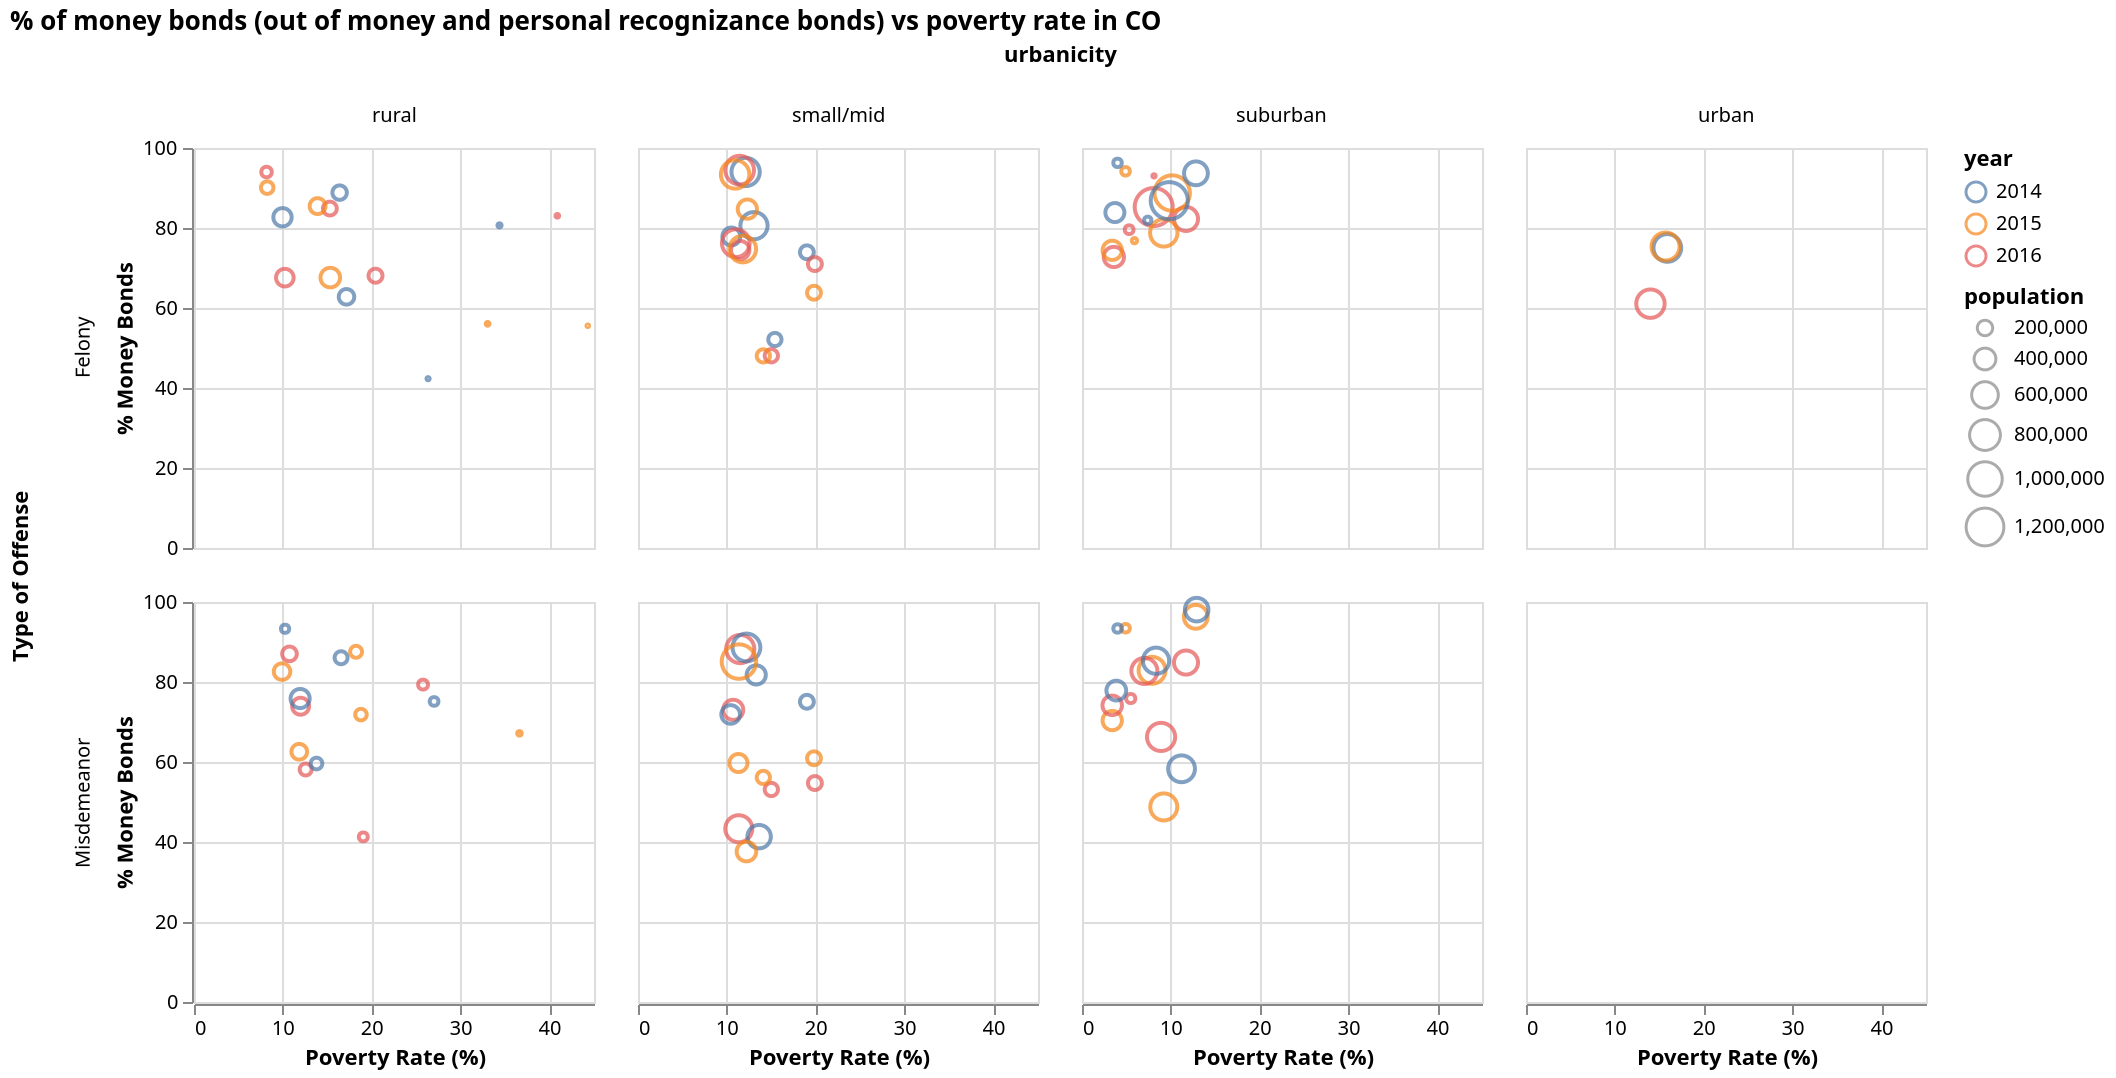 {
  "autosize": {
    "resize": true,
    "type": "fit"
  },
  "mark": "point",
  "data": {
    "values": [
      {
        "off_type": "Misdemeanor",
        "urbanicity": "small/mid",
        "year": 2016,
        "total_pop": 672453,
        "money_bond_rate": 88.24302134646962,
        "povertyR": 11.5
      },
      {
        "off_type": "Misdemeanor",
        "urbanicity": "small/mid",
        "year": 2016,
        "total_pop": 617222,
        "money_bond_rate": 43.31783352952141,
        "povertyR": 11.33822352411288
      },
      {
        "off_type": "Misdemeanor",
        "urbanicity": "small/mid",
        "year": 2016,
        "total_pop": 148116,
        "money_bond_rate": 53.126044801069874,
        "povertyR": 15
      },
      {
        "off_type": "Misdemeanor",
        "urbanicity": "small/mid",
        "year": 2016,
        "total_pop": 163043,
        "money_bond_rate": 54.738655944859275,
        "povertyR": 19.9
      },
      {
        "off_type": "Misdemeanor",
        "urbanicity": "small/mid",
        "year": 2016,
        "total_pop": 341345,
        "money_bond_rate": 73.04135494335729,
        "povertyR": 10.710969546939314
      },
      {
        "off_type": "Misdemeanor",
        "urbanicity": "rural",
        "year": 2016,
        "total_pop": 242521,
        "money_bond_rate": 73.94711020554428,
        "povertyR": 11.99057318747655
      },
      {
        "off_type": "Misdemeanor",
        "urbanicity": "rural",
        "year": 2016,
        "total_pop": 66396,
        "money_bond_rate": 41.2756548723973,
        "povertyR": 19.044960539791553
      },
      {
        "off_type": "Misdemeanor",
        "urbanicity": "rural",
        "year": 2016,
        "total_pop": 120318,
        "money_bond_rate": 58.12454802575279,
        "povertyR": 12.55877840389634
      },
      {
        "off_type": "Misdemeanor",
        "urbanicity": "rural",
        "year": 2016,
        "total_pop": 180230,
        "money_bond_rate": 87.0307021493391,
        "povertyR": 10.741742218276647
      },
      {
        "off_type": "Misdemeanor",
        "urbanicity": "rural",
        "year": 2016,
        "total_pop": 81590,
        "money_bond_rate": 79.34768674041433,
        "povertyR": 25.76580095599951
      },
      {
        "off_type": "Misdemeanor",
        "urbanicity": "suburban",
        "year": 2015,
        "total_pop": 61706,
        "money_bond_rate": 93.43696027633851,
        "povertyR": 4.9
      },
      {
        "off_type": "Misdemeanor",
        "urbanicity": "suburban",
        "year": 2015,
        "total_pop": 613727,
        "money_bond_rate": 82.91803777665872,
        "povertyR": 7.882627129000354
      },
      {
        "off_type": "Misdemeanor",
        "urbanicity": "suburban",
        "year": 2015,
        "total_pop": 617385,
        "money_bond_rate": 48.76860266034505,
        "povertyR": 9.2
      },
      {
        "off_type": "Misdemeanor",
        "urbanicity": "suburban",
        "year": 2015,
        "total_pop": 314250,
        "money_bond_rate": 70.36474164133737,
        "povertyR": 3.4000000000000004
      },
      {
        "off_type": "Misdemeanor",
        "urbanicity": "suburban",
        "year": 2015,
        "total_pop": 479488,
        "money_bond_rate": 96.30074465529667,
        "povertyR": 12.8
      },
      {
        "off_type": "Felony",
        "urbanicity": "urban",
        "year": 2014,
        "total_pop": 648049,
        "money_bond_rate": 75.01965408805032,
        "povertyR": 15.9
      },
      {
        "off_type": "Misdemeanor",
        "urbanicity": "suburban",
        "year": 2016,
        "total_pop": 489822,
        "money_bond_rate": 84.8625,
        "povertyR": 11.7
      },
      {
        "off_type": "Misdemeanor",
        "urbanicity": "suburban",
        "year": 2016,
        "total_pop": 70587,
        "money_bond_rate": 75.86784227057306,
        "povertyR": 5.4804893252298585
      },
      {
        "off_type": "Misdemeanor",
        "urbanicity": "suburban",
        "year": 2016,
        "total_pop": 321484,
        "money_bond_rate": 74.162048033782,
        "povertyR": 3.3999999999999995
      },
      {
        "off_type": "Misdemeanor",
        "urbanicity": "suburban",
        "year": 2016,
        "total_pop": 670102,
        "money_bond_rate": 66.27021392396858,
        "povertyR": 8.89506672118573
      },
      {
        "off_type": "Misdemeanor",
        "urbanicity": "suburban",
        "year": 2016,
        "total_pop": 573598,
        "money_bond_rate": 82.75659771429562,
        "povertyR": 7.017706303020582
      },
      {
        "off_type": "Felony",
        "urbanicity": "small/mid",
        "year": 2014,
        "total_pop": 625608,
        "money_bond_rate": 80.58159254418855,
        "povertyR": 13.047558375212594
      },
      {
        "off_type": "Felony",
        "urbanicity": "small/mid",
        "year": 2014,
        "total_pop": 269804,
        "money_bond_rate": 77.882797731569,
        "povertyR": 10.5
      },
      {
        "off_type": "Felony",
        "urbanicity": "small/mid",
        "year": 2014,
        "total_pop": 147250,
        "money_bond_rate": 52.124833997343956,
        "povertyR": 15.4
      },
      {
        "off_type": "Felony",
        "urbanicity": "small/mid",
        "year": 2014,
        "total_pop": 677296,
        "money_bond_rate": 94.00688351967099,
        "povertyR": 12.106912634948383
      },
      {
        "off_type": "Felony",
        "urbanicity": "small/mid",
        "year": 2014,
        "total_pop": 161070,
        "money_bond_rate": 73.92953929539296,
        "povertyR": 19
      },
      {
        "off_type": "Felony",
        "urbanicity": "rural",
        "year": 2014,
        "total_pop": 14589,
        "money_bond_rate": 80.66021989526,
        "povertyR": 34.36999794365617
      },
      {
        "off_type": "Felony",
        "urbanicity": "rural",
        "year": 2014,
        "total_pop": 203214,
        "money_bond_rate": 62.79527645664383,
        "povertyR": 17.155876071530503
      },
      {
        "off_type": "Felony",
        "urbanicity": "rural",
        "year": 2014,
        "total_pop": 176062,
        "money_bond_rate": 88.84305101299363,
        "povertyR": 16.382415853506153
      },
      {
        "off_type": "Felony",
        "urbanicity": "rural",
        "year": 2014,
        "total_pop": 8265,
        "money_bond_rate": 42.327586206896555,
        "povertyR": 26.333333333333332
      },
      {
        "off_type": "Felony",
        "urbanicity": "rural",
        "year": 2014,
        "total_pop": 283090,
        "money_bond_rate": 82.68336128819632,
        "povertyR": 9.956916881557103
      },
      {
        "off_type": "Misdemeanor",
        "urbanicity": "rural",
        "year": 2014,
        "total_pop": 308686,
        "money_bond_rate": 75.87108922547256,
        "povertyR": 11.940037773012058
      },
      {
        "off_type": "Misdemeanor",
        "urbanicity": "rural",
        "year": 2014,
        "total_pop": 114007,
        "money_bond_rate": 59.61732842928953,
        "povertyR": 13.782830878805687
      },
      {
        "off_type": "Misdemeanor",
        "urbanicity": "rural",
        "year": 2014,
        "total_pop": 63692,
        "money_bond_rate": 75.14055415219872,
        "povertyR": 27.00985210073479
      },
      {
        "off_type": "Misdemeanor",
        "urbanicity": "rural",
        "year": 2014,
        "total_pop": 141861,
        "money_bond_rate": 86.06813312410486,
        "povertyR": 16.54733859200203
      },
      {
        "off_type": "Misdemeanor",
        "urbanicity": "rural",
        "year": 2014,
        "total_pop": 56974,
        "money_bond_rate": 93.30485102387263,
        "povertyR": 10.243486502615227
      },
      {
        "off_type": "Misdemeanor",
        "urbanicity": "small/mid",
        "year": 2014,
        "total_pop": 293155,
        "money_bond_rate": 71.88652223564492,
        "povertyR": 10.420345892104859
      },
      {
        "off_type": "Misdemeanor",
        "urbanicity": "small/mid",
        "year": 2014,
        "total_pop": 161070,
        "money_bond_rate": 75.05973715651135,
        "povertyR": 19
      },
      {
        "off_type": "Misdemeanor",
        "urbanicity": "small/mid",
        "year": 2014,
        "total_pop": 309749,
        "money_bond_rate": 81.76647708263633,
        "povertyR": 13.3
      },
      {
        "off_type": "Misdemeanor",
        "urbanicity": "small/mid",
        "year": 2014,
        "total_pop": 653945,
        "money_bond_rate": 88.63194046937608,
        "povertyR": 12.2
      },
      {
        "off_type": "Misdemeanor",
        "urbanicity": "small/mid",
        "year": 2014,
        "total_pop": 463109,
        "money_bond_rate": 41.33705253878931,
        "povertyR": 13.626695227257514
      },
      {
        "off_type": "Felony",
        "urbanicity": "suburban",
        "year": 2016,
        "total_pop": 64796,
        "money_bond_rate": 79.57957957957959,
        "povertyR": 5.3
      },
      {
        "off_type": "Felony",
        "urbanicity": "suburban",
        "year": 2016,
        "total_pop": 9233,
        "money_bond_rate": 93.02325581395348,
        "povertyR": 8.1
      },
      {
        "off_type": "Felony",
        "urbanicity": "suburban",
        "year": 2016,
        "total_pop": 346037,
        "money_bond_rate": 72.75773308014554,
        "povertyR": 3.584482584232321
      },
      {
        "off_type": "Felony",
        "urbanicity": "suburban",
        "year": 2016,
        "total_pop": 489822,
        "money_bond_rate": 82.2636815920398,
        "povertyR": 11.7
      },
      {
        "off_type": "Felony",
        "urbanicity": "suburban",
        "year": 2016,
        "total_pop": 1215705,
        "money_bond_rate": 85.24289793052584,
        "povertyR": 8.067147457648032
      },
      {
        "off_type": "Felony",
        "urbanicity": "suburban",
        "year": 2015,
        "total_pop": 23998,
        "money_bond_rate": 76.82926829268293,
        "povertyR": 5.9
      },
      {
        "off_type": "Felony",
        "urbanicity": "suburban",
        "year": 2015,
        "total_pop": 61706,
        "money_bond_rate": 94.17808219178082,
        "povertyR": 4.9
      },
      {
        "off_type": "Felony",
        "urbanicity": "suburban",
        "year": 2015,
        "total_pop": 633749,
        "money_bond_rate": 78.77845458247164,
        "povertyR": 9.2
      },
      {
        "off_type": "Felony",
        "urbanicity": "suburban",
        "year": 2015,
        "total_pop": 314250,
        "money_bond_rate": 74.41558441558442,
        "povertyR": 3.4000000000000004
      },
      {
        "off_type": "Felony",
        "urbanicity": "suburban",
        "year": 2015,
        "total_pop": 1052853,
        "money_bond_rate": 88.74130965830591,
        "povertyR": 10.146801595284433
      },
      {
        "off_type": "Felony",
        "urbanicity": "small/mid",
        "year": 2016,
        "total_pop": 284382,
        "money_bond_rate": 74.4672454617206,
        "povertyR": 11.5
      },
      {
        "off_type": "Felony",
        "urbanicity": "small/mid",
        "year": 2016,
        "total_pop": 650808,
        "money_bond_rate": 76.19853042131449,
        "povertyR": 11.00457031874224
      },
      {
        "off_type": "Felony",
        "urbanicity": "small/mid",
        "year": 2016,
        "total_pop": 163043,
        "money_bond_rate": 70.98056537102474,
        "povertyR": 19.9
      },
      {
        "off_type": "Felony",
        "urbanicity": "small/mid",
        "year": 2016,
        "total_pop": 148116,
        "money_bond_rate": 48.06629834254144,
        "povertyR": 15
      },
      {
        "off_type": "Felony",
        "urbanicity": "small/mid",
        "year": 2016,
        "total_pop": 695830,
        "money_bond_rate": 94.4651987379978,
        "povertyR": 11.432808300878088
      },
      {
        "off_type": "Felony",
        "urbanicity": "rural",
        "year": 2016,
        "total_pop": 261587,
        "money_bond_rate": 67.58647809400738,
        "povertyR": 10.21849021549236
      },
      {
        "off_type": "Felony",
        "urbanicity": "rural",
        "year": 2016,
        "total_pop": 92212,
        "money_bond_rate": 93.98771837205503,
        "povertyR": 8.159926039994797
      },
      {
        "off_type": "Felony",
        "urbanicity": "rural",
        "year": 2016,
        "total_pop": 11490,
        "money_bond_rate": 83.0476888664715,
        "povertyR": 40.87095735422106
      },
      {
        "off_type": "Felony",
        "urbanicity": "rural",
        "year": 2016,
        "total_pop": 160808,
        "money_bond_rate": 84.86319912743207,
        "povertyR": 15.285694741555146
      },
      {
        "off_type": "Felony",
        "urbanicity": "rural",
        "year": 2016,
        "total_pop": 164958,
        "money_bond_rate": 68.07438071987046,
        "povertyR": 20.420964124201312
      },
      {
        "off_type": "Felony",
        "urbanicity": "small/mid",
        "year": 2015,
        "total_pop": 599257,
        "money_bond_rate": 74.7350953629814,
        "povertyR": 11.786111468034584
      },
      {
        "off_type": "Felony",
        "urbanicity": "small/mid",
        "year": 2015,
        "total_pop": 312505,
        "money_bond_rate": 84.71933471933471,
        "povertyR": 12.3
      },
      {
        "off_type": "Felony",
        "urbanicity": "small/mid",
        "year": 2015,
        "total_pop": 161419,
        "money_bond_rate": 63.816091954022994,
        "povertyR": 19.8
      },
      {
        "off_type": "Felony",
        "urbanicity": "small/mid",
        "year": 2015,
        "total_pop": 147215,
        "money_bond_rate": 48.02798982188294,
        "povertyR": 14.1
      },
      {
        "off_type": "Felony",
        "urbanicity": "small/mid",
        "year": 2015,
        "total_pop": 685223,
        "money_bond_rate": 93.399227527583,
        "povertyR": 10.924771643683881
      },
      {
        "off_type": "Felony",
        "urbanicity": "rural",
        "year": 2015,
        "total_pop": 131948,
        "money_bond_rate": 90.09051034343726,
        "povertyR": 8.236393882438536
      },
      {
        "off_type": "Felony",
        "urbanicity": "rural",
        "year": 2015,
        "total_pop": 324024,
        "money_bond_rate": 67.60330965251367,
        "povertyR": 15.331672962496606
      },
      {
        "off_type": "Felony",
        "urbanicity": "rural",
        "year": 2015,
        "total_pop": 11970,
        "money_bond_rate": 56.040100250626566,
        "povertyR": 33.03077694235589
      },
      {
        "off_type": "Felony",
        "urbanicity": "rural",
        "year": 2015,
        "total_pop": 5586,
        "money_bond_rate": 55.55555555555556,
        "povertyR": 44.3
      },
      {
        "off_type": "Felony",
        "urbanicity": "rural",
        "year": 2015,
        "total_pop": 212626,
        "money_bond_rate": 85.47192746385875,
        "povertyR": 13.902931438300113
      },
      {
        "off_type": "Felony",
        "urbanicity": "urban",
        "year": 2016,
        "total_pop": 681618,
        "money_bond_rate": 61.08337116053866,
        "povertyR": 14
      },
      {
        "off_type": "Misdemeanor",
        "urbanicity": "suburban",
        "year": 2014,
        "total_pop": 606839,
        "money_bond_rate": 58.298041291688726,
        "povertyR": 11.2
      },
      {
        "off_type": "Misdemeanor",
        "urbanicity": "suburban",
        "year": 2014,
        "total_pop": 60065,
        "money_bond_rate": 93.37952270977675,
        "povertyR": 4
      },
      {
        "off_type": "Misdemeanor",
        "urbanicity": "suburban",
        "year": 2014,
        "total_pop": 582505,
        "money_bond_rate": 85.31574369556236,
        "povertyR": 8.32983390700509
      },
      {
        "off_type": "Misdemeanor",
        "urbanicity": "suburban",
        "year": 2014,
        "total_pop": 469377,
        "money_bond_rate": 98.09244314013206,
        "povertyR": 12.9
      },
      {
        "off_type": "Misdemeanor",
        "urbanicity": "suburban",
        "year": 2014,
        "total_pop": 329473,
        "money_bond_rate": 77.8571238180696,
        "povertyR": 3.857110901348517
      },
      {
        "off_type": "Felony",
        "urbanicity": "urban",
        "year": 2015,
        "total_pop": 663271,
        "money_bond_rate": 75.3688141923436,
        "povertyR": 15.7
      },
      {
        "off_type": "Felony",
        "urbanicity": "suburban",
        "year": 2014,
        "total_pop": 478385,
        "money_bond_rate": 93.66992888123545,
        "povertyR": 12.817147903884948
      },
      {
        "off_type": "Felony",
        "urbanicity": "suburban",
        "year": 2014,
        "total_pop": 305944,
        "money_bond_rate": 83.86167146974063,
        "povertyR": 3.7
      },
      {
        "off_type": "Felony",
        "urbanicity": "suburban",
        "year": 2014,
        "total_pop": 45217,
        "money_bond_rate": 81.93549460669402,
        "povertyR": 7.3956321737399655
      },
      {
        "off_type": "Felony",
        "urbanicity": "suburban",
        "year": 2014,
        "total_pop": 60065,
        "money_bond_rate": 96.28378378378379,
        "povertyR": 4
      },
      {
        "off_type": "Felony",
        "urbanicity": "suburban",
        "year": 2014,
        "total_pop": 1158648,
        "money_bond_rate": 86.82430191565807,
        "povertyR": 9.818867766569312
      },
      {
        "off_type": "Misdemeanor",
        "urbanicity": "rural",
        "year": 2015,
        "total_pop": 207731,
        "money_bond_rate": 62.55878907816531,
        "povertyR": 11.840566886983648
      },
      {
        "off_type": "Misdemeanor",
        "urbanicity": "rural",
        "year": 2015,
        "total_pop": 17556,
        "money_bond_rate": 67.15862198183922,
        "povertyR": 36.616438824333564
      },
      {
        "off_type": "Misdemeanor",
        "urbanicity": "rural",
        "year": 2015,
        "total_pop": 229971,
        "money_bond_rate": 82.59735979267458,
        "povertyR": 9.90467058890034
      },
      {
        "off_type": "Misdemeanor",
        "urbanicity": "rural",
        "year": 2015,
        "total_pop": 119567,
        "money_bond_rate": 87.5533722256502,
        "povertyR": 18.232644458755342
      },
      {
        "off_type": "Misdemeanor",
        "urbanicity": "rural",
        "year": 2015,
        "total_pop": 112040,
        "money_bond_rate": 71.85074089876355,
        "povertyR": 18.78221706533381
      },
      {
        "off_type": "Misdemeanor",
        "urbanicity": "small/mid",
        "year": 2015,
        "total_pop": 275584,
        "money_bond_rate": 59.74607916355489,
        "povertyR": 11.3
      },
      {
        "off_type": "Misdemeanor",
        "urbanicity": "small/mid",
        "year": 2015,
        "total_pop": 147215,
        "money_bond_rate": 56.14385614385614,
        "povertyR": 14.1
      },
      {
        "off_type": "Misdemeanor",
        "urbanicity": "small/mid",
        "year": 2015,
        "total_pop": 323673,
        "money_bond_rate": 37.603169362826016,
        "povertyR": 12.2
      },
      {
        "off_type": "Misdemeanor",
        "urbanicity": "small/mid",
        "year": 2015,
        "total_pop": 161419,
        "money_bond_rate": 60.92695805221473,
        "povertyR": 19.8
      },
      {
        "off_type": "Misdemeanor",
        "urbanicity": "small/mid",
        "year": 2015,
        "total_pop": 997728,
        "money_bond_rate": 85.10320888390635,
        "povertyR": 11.355516032425673
      }
    ]
  },
  "$schema": "https://vega.github.io/schema/vega-lite/v5.json",
  "title": "% of money bonds (out of money and personal recognizance bonds) vs poverty rate in CO",
  "encoding": {
    "color": {
      "field": "year",
      "type": "nominal"
    },
    "size": {
      "field": "total_pop",
      "type": "quantitative",
      "legend": {
        "title": "population"
      }
    },
    "row": {
      "field": "off_type",
      "header": {
        "title": "Type of Offense"
      },
      "type": "nominal"
    },
    "x": {
      "field": "povertyR",
      "type": "quantitative",
      "axis": {
        "title": "Poverty Rate (%)"
      }
    },
    "column": {
      "field": "urbanicity",
      "type": "nominal"
    },
    "y": {
      "field": "money_bond_rate",
      "type": "quantitative",
      "axis": {
        "title": "% Money Bonds"
      }
    }
  },
  "background": "white",
  "description": "Vega-Lite Attempt"
}